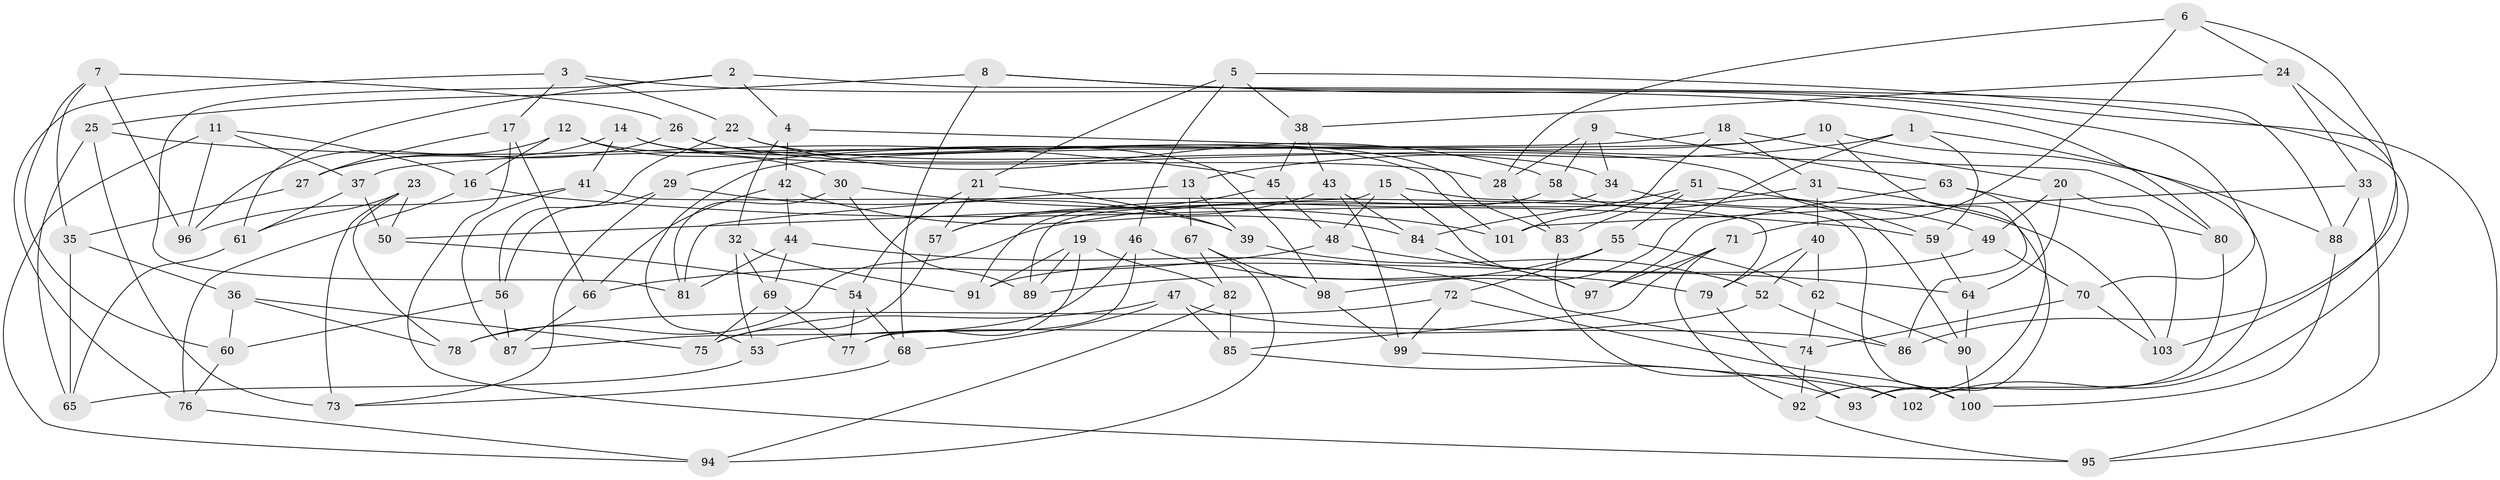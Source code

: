 // Generated by graph-tools (version 1.1) at 2025/16/03/09/25 04:16:23]
// undirected, 103 vertices, 206 edges
graph export_dot {
graph [start="1"]
  node [color=gray90,style=filled];
  1;
  2;
  3;
  4;
  5;
  6;
  7;
  8;
  9;
  10;
  11;
  12;
  13;
  14;
  15;
  16;
  17;
  18;
  19;
  20;
  21;
  22;
  23;
  24;
  25;
  26;
  27;
  28;
  29;
  30;
  31;
  32;
  33;
  34;
  35;
  36;
  37;
  38;
  39;
  40;
  41;
  42;
  43;
  44;
  45;
  46;
  47;
  48;
  49;
  50;
  51;
  52;
  53;
  54;
  55;
  56;
  57;
  58;
  59;
  60;
  61;
  62;
  63;
  64;
  65;
  66;
  67;
  68;
  69;
  70;
  71;
  72;
  73;
  74;
  75;
  76;
  77;
  78;
  79;
  80;
  81;
  82;
  83;
  84;
  85;
  86;
  87;
  88;
  89;
  90;
  91;
  92;
  93;
  94;
  95;
  96;
  97;
  98;
  99;
  100;
  101;
  102;
  103;
  1 -- 59;
  1 -- 98;
  1 -- 102;
  1 -- 13;
  2 -- 4;
  2 -- 61;
  2 -- 81;
  2 -- 88;
  3 -- 17;
  3 -- 76;
  3 -- 80;
  3 -- 22;
  4 -- 42;
  4 -- 80;
  4 -- 32;
  5 -- 21;
  5 -- 38;
  5 -- 102;
  5 -- 46;
  6 -- 24;
  6 -- 86;
  6 -- 71;
  6 -- 28;
  7 -- 60;
  7 -- 96;
  7 -- 26;
  7 -- 35;
  8 -- 70;
  8 -- 95;
  8 -- 25;
  8 -- 68;
  9 -- 63;
  9 -- 34;
  9 -- 58;
  9 -- 28;
  10 -- 53;
  10 -- 86;
  10 -- 88;
  10 -- 29;
  11 -- 37;
  11 -- 96;
  11 -- 16;
  11 -- 94;
  12 -- 98;
  12 -- 30;
  12 -- 16;
  12 -- 96;
  13 -- 81;
  13 -- 39;
  13 -- 67;
  14 -- 41;
  14 -- 27;
  14 -- 101;
  14 -- 28;
  15 -- 100;
  15 -- 97;
  15 -- 48;
  15 -- 50;
  16 -- 76;
  16 -- 59;
  17 -- 27;
  17 -- 66;
  17 -- 95;
  18 -- 101;
  18 -- 20;
  18 -- 37;
  18 -- 31;
  19 -- 91;
  19 -- 89;
  19 -- 77;
  19 -- 82;
  20 -- 103;
  20 -- 64;
  20 -- 49;
  21 -- 54;
  21 -- 39;
  21 -- 57;
  22 -- 56;
  22 -- 34;
  22 -- 58;
  23 -- 50;
  23 -- 78;
  23 -- 73;
  23 -- 61;
  24 -- 103;
  24 -- 38;
  24 -- 33;
  25 -- 73;
  25 -- 65;
  25 -- 45;
  26 -- 59;
  26 -- 27;
  26 -- 83;
  27 -- 35;
  28 -- 83;
  29 -- 39;
  29 -- 56;
  29 -- 73;
  30 -- 81;
  30 -- 101;
  30 -- 89;
  31 -- 78;
  31 -- 40;
  31 -- 93;
  32 -- 69;
  32 -- 91;
  32 -- 53;
  33 -- 88;
  33 -- 95;
  33 -- 101;
  34 -- 89;
  34 -- 49;
  35 -- 36;
  35 -- 65;
  36 -- 75;
  36 -- 78;
  36 -- 60;
  37 -- 61;
  37 -- 50;
  38 -- 43;
  38 -- 45;
  39 -- 52;
  40 -- 62;
  40 -- 79;
  40 -- 52;
  41 -- 79;
  41 -- 87;
  41 -- 96;
  42 -- 44;
  42 -- 66;
  42 -- 84;
  43 -- 57;
  43 -- 99;
  43 -- 84;
  44 -- 74;
  44 -- 69;
  44 -- 81;
  45 -- 48;
  45 -- 57;
  46 -- 79;
  46 -- 77;
  46 -- 87;
  47 -- 75;
  47 -- 86;
  47 -- 68;
  47 -- 85;
  48 -- 66;
  48 -- 64;
  49 -- 91;
  49 -- 70;
  50 -- 54;
  51 -- 83;
  51 -- 55;
  51 -- 103;
  51 -- 84;
  52 -- 53;
  52 -- 86;
  53 -- 65;
  54 -- 68;
  54 -- 77;
  55 -- 72;
  55 -- 62;
  55 -- 89;
  56 -- 60;
  56 -- 87;
  57 -- 75;
  58 -- 91;
  58 -- 90;
  59 -- 64;
  60 -- 76;
  61 -- 65;
  62 -- 90;
  62 -- 74;
  63 -- 92;
  63 -- 80;
  63 -- 97;
  64 -- 90;
  66 -- 87;
  67 -- 98;
  67 -- 82;
  67 -- 94;
  68 -- 73;
  69 -- 77;
  69 -- 75;
  70 -- 103;
  70 -- 74;
  71 -- 85;
  71 -- 97;
  71 -- 92;
  72 -- 78;
  72 -- 99;
  72 -- 100;
  74 -- 92;
  76 -- 94;
  79 -- 93;
  80 -- 93;
  82 -- 85;
  82 -- 94;
  83 -- 102;
  84 -- 97;
  85 -- 93;
  88 -- 100;
  90 -- 100;
  92 -- 95;
  98 -- 99;
  99 -- 102;
}
